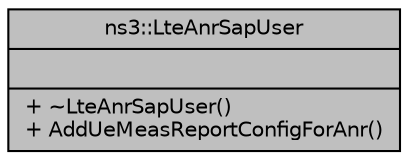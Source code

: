 digraph "ns3::LteAnrSapUser"
{
  edge [fontname="Helvetica",fontsize="10",labelfontname="Helvetica",labelfontsize="10"];
  node [fontname="Helvetica",fontsize="10",shape=record];
  Node1 [label="{ns3::LteAnrSapUser\n||+ ~LteAnrSapUser()\l+ AddUeMeasReportConfigForAnr()\l}",height=0.2,width=0.4,color="black", fillcolor="grey75", style="filled", fontcolor="black"];
}
